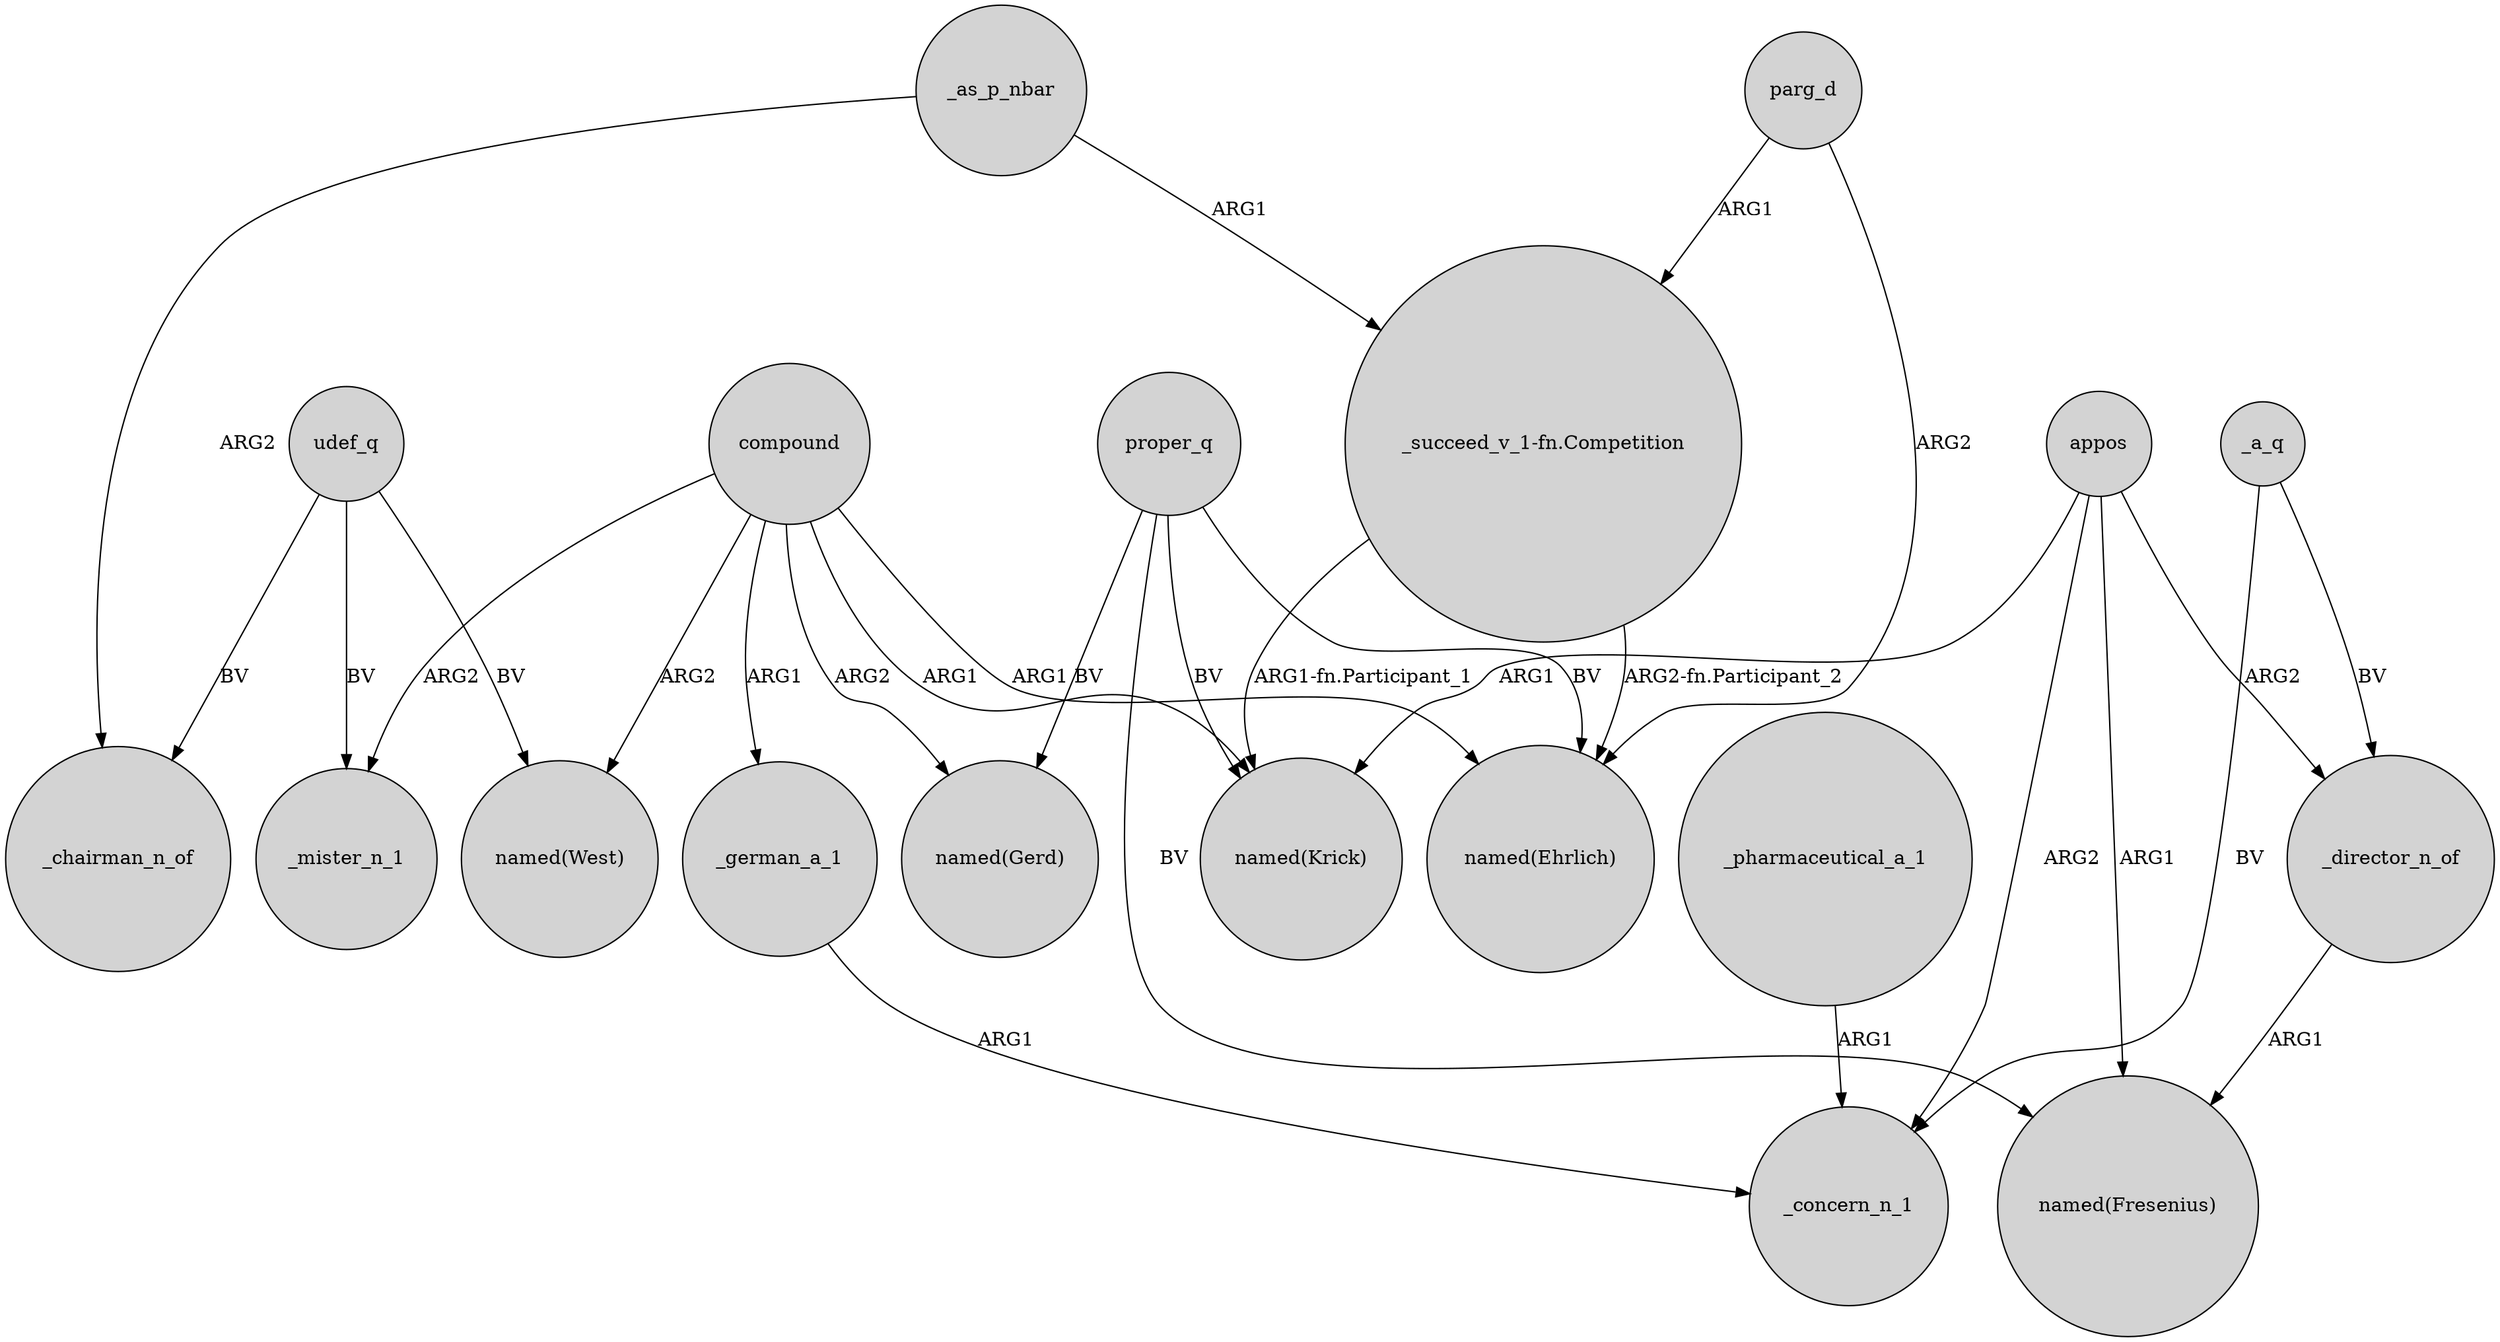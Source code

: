 digraph {
	node [shape=circle style=filled]
	compound -> _mister_n_1 [label=ARG2]
	compound -> "named(Gerd)" [label=ARG2]
	_as_p_nbar -> "_succeed_v_1-fn.Competition" [label=ARG1]
	udef_q -> _chairman_n_of [label=BV]
	compound -> "named(Krick)" [label=ARG1]
	proper_q -> "named(Ehrlich)" [label=BV]
	proper_q -> "named(Krick)" [label=BV]
	"_succeed_v_1-fn.Competition" -> "named(Krick)" [label="ARG1-fn.Participant_1"]
	appos -> "named(Fresenius)" [label=ARG1]
	appos -> _director_n_of [label=ARG2]
	appos -> _concern_n_1 [label=ARG2]
	compound -> "named(Ehrlich)" [label=ARG1]
	udef_q -> _mister_n_1 [label=BV]
	appos -> "named(Krick)" [label=ARG1]
	_german_a_1 -> _concern_n_1 [label=ARG1]
	_as_p_nbar -> _chairman_n_of [label=ARG2]
	compound -> "named(West)" [label=ARG2]
	_a_q -> _concern_n_1 [label=BV]
	parg_d -> "named(Ehrlich)" [label=ARG2]
	proper_q -> "named(Fresenius)" [label=BV]
	udef_q -> "named(West)" [label=BV]
	_director_n_of -> "named(Fresenius)" [label=ARG1]
	compound -> _german_a_1 [label=ARG1]
	_a_q -> _director_n_of [label=BV]
	"_succeed_v_1-fn.Competition" -> "named(Ehrlich)" [label="ARG2-fn.Participant_2"]
	proper_q -> "named(Gerd)" [label=BV]
	_pharmaceutical_a_1 -> _concern_n_1 [label=ARG1]
	parg_d -> "_succeed_v_1-fn.Competition" [label=ARG1]
}
